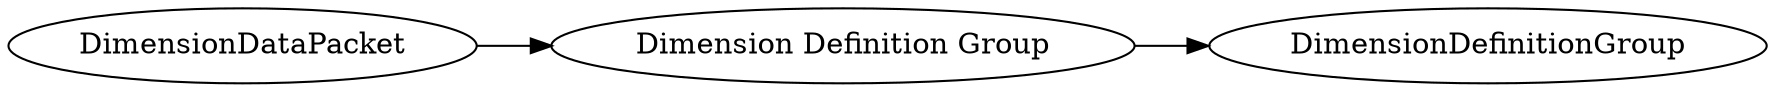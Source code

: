 digraph "DimensionDataPacket" {
rankdir = LR
0
0 -> 1
1 -> 18

0 [label="DimensionDataPacket",comment="name: \"DimensionDataPacket\", typeName: \"\", id: 0, branchId: 180, recurseId: -1, attributes: 0, notes: \"\""];
1 [label="Dimension Definition Group",comment="name: \"Dimension Definition Group\", typeName: \"DimensionDefinitionGroup\", id: 1, branchId: 0, recurseId: -1, attributes: 256, notes: \"\""];
18 [label="DimensionDefinitionGroup",comment="name: \"DimensionDefinitionGroup\", typeName: \"\", id: 18, branchId: 0, recurseId: -1, attributes: 512, notes: \"\""];
{ rank = max;18}

}

